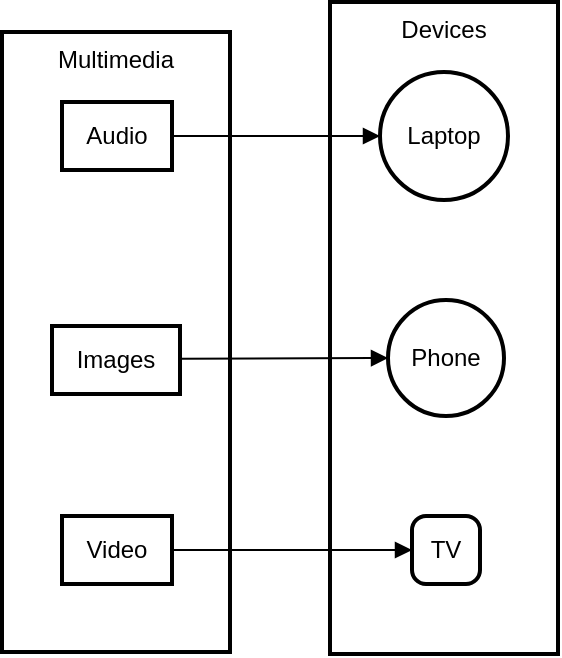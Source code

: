 <mxfile version="24.7.10">
  <diagram name="Page-1" id="rwC9aylAt8nc5SeQCqFg">
    <mxGraphModel>
      <root>
        <mxCell id="0" />
        <mxCell id="1" parent="0" />
        <mxCell id="2" value="Devices" style="whiteSpace=wrap;strokeWidth=2;verticalAlign=top;" vertex="1" parent="1">
          <mxGeometry x="164" width="114" height="326" as="geometry" />
        </mxCell>
        <mxCell id="3" value="Laptop" style="ellipse;aspect=fixed;strokeWidth=2;whiteSpace=wrap;" vertex="1" parent="1">
          <mxGeometry x="189" y="35" width="64" height="64" as="geometry" />
        </mxCell>
        <mxCell id="4" value="Phone" style="ellipse;aspect=fixed;strokeWidth=2;whiteSpace=wrap;" vertex="1" parent="1">
          <mxGeometry x="193" y="149" width="58" height="58" as="geometry" />
        </mxCell>
        <mxCell id="5" value="TV" style="rounded=1;absoluteArcSize=1;arcSize=14;whiteSpace=wrap;strokeWidth=2;" vertex="1" parent="1">
          <mxGeometry x="205" y="257" width="34" height="34" as="geometry" />
        </mxCell>
        <mxCell id="6" value="Multimedia" style="whiteSpace=wrap;strokeWidth=2;verticalAlign=top;" vertex="1" parent="1">
          <mxGeometry y="15" width="114" height="310" as="geometry" />
        </mxCell>
        <mxCell id="7" value="Audio" style="whiteSpace=wrap;strokeWidth=2;" vertex="1" parent="1">
          <mxGeometry x="30" y="50" width="55" height="34" as="geometry" />
        </mxCell>
        <mxCell id="8" value="Video" style="whiteSpace=wrap;strokeWidth=2;" vertex="1" parent="1">
          <mxGeometry x="30" y="257" width="55" height="34" as="geometry" />
        </mxCell>
        <mxCell id="9" value="Images" style="whiteSpace=wrap;strokeWidth=2;" vertex="1" parent="1">
          <mxGeometry x="25" y="162" width="64" height="34" as="geometry" />
        </mxCell>
        <mxCell id="10" value="" style="curved=1;startArrow=none;endArrow=block;exitX=1;exitY=0.5;entryX=0.01;entryY=0.5;" edge="1" parent="1" source="7" target="3">
          <mxGeometry relative="1" as="geometry">
            <Array as="points" />
          </mxGeometry>
        </mxCell>
        <mxCell id="11" value="" style="curved=1;startArrow=none;endArrow=block;exitX=0.99;exitY=0.5;entryX=-0.01;entryY=0.5;" edge="1" parent="1" source="8" target="5">
          <mxGeometry relative="1" as="geometry">
            <Array as="points" />
          </mxGeometry>
        </mxCell>
        <mxCell id="12" value="" style="curved=1;startArrow=none;endArrow=block;exitX=1.01;exitY=0.48;entryX=-0.01;entryY=0.5;" edge="1" parent="1" source="9" target="4">
          <mxGeometry relative="1" as="geometry">
            <Array as="points" />
          </mxGeometry>
        </mxCell>
      </root>
    </mxGraphModel>
  </diagram>
</mxfile>
